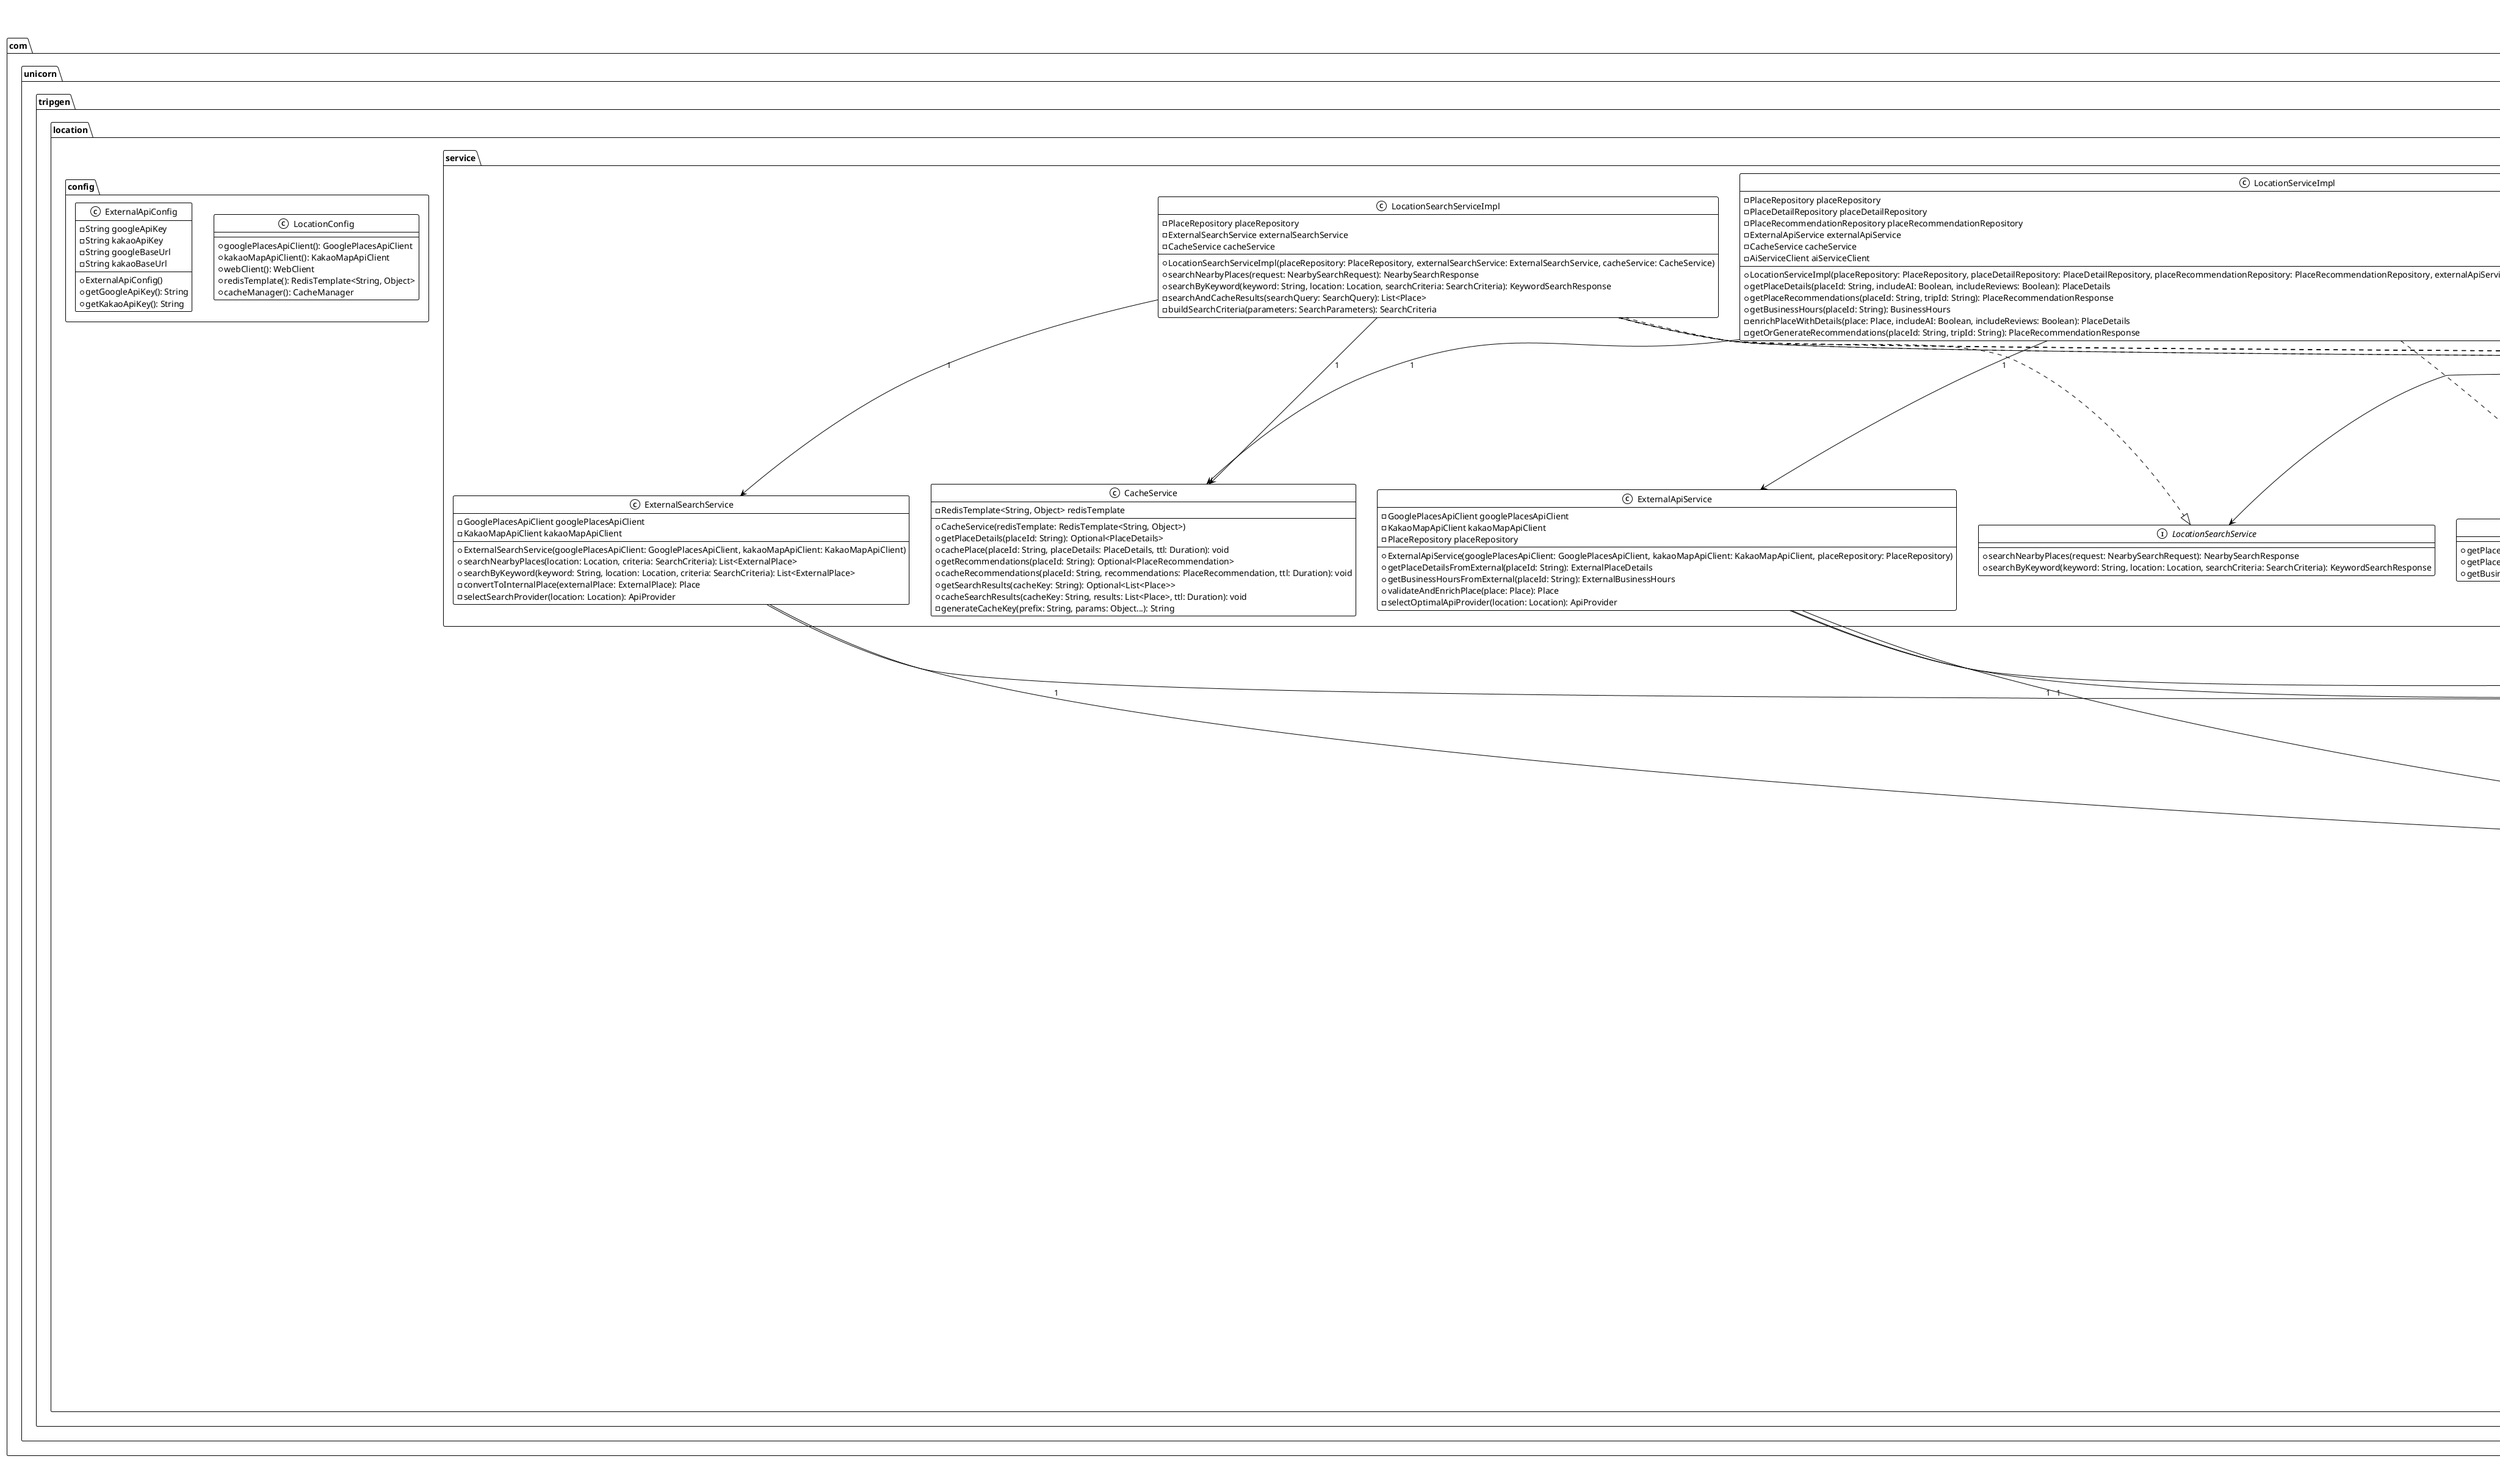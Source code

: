 @startuml
!theme mono

title Location 서비스 클래스 설계서 (Layered Architecture)

' ======================================
' Package Structure
' ======================================
package "com.unicorn.tripgen.location" {

    ' ======================================
    ' Controller Layer
    ' ======================================
    package "controller" {
        class LocationController {
            -LocationService locationService
            -LocationSearchService locationSearchService
            +LocationController(locationService: LocationService, locationSearchService: LocationSearchService)
            +searchNearbyPlaces(request: NearbySearchRequest): ResponseEntity<ApiResponse<NearbySearchResponse>>
            +searchByKeyword(keyword: String, latitude: Double, longitude: Double, radius: Integer, category: String, sort: String, page: Integer, size: Integer): ResponseEntity<ApiResponse<KeywordSearchResponse>>
            +getPlaceDetails(placeId: String, includeAI: Boolean, includeReviews: Boolean): ResponseEntity<ApiResponse<PlaceDetails>>
            +getPlaceRecommendations(placeId: String, tripId: String): ResponseEntity<ApiResponse<PlaceRecommendationResponse>>
            +getBusinessHours(placeId: String): ResponseEntity<ApiResponse<BusinessHours>>
        }
    }

    ' ======================================
    ' Service Layer
    ' ======================================
    package "service" {
        interface LocationService {
            +getPlaceDetails(placeId: String, includeAI: Boolean, includeReviews: Boolean): PlaceDetails
            +getPlaceRecommendations(placeId: String, tripId: String): PlaceRecommendationResponse
            +getBusinessHours(placeId: String): BusinessHours
        }

        interface LocationSearchService {
            +searchNearbyPlaces(request: NearbySearchRequest): NearbySearchResponse
            +searchByKeyword(keyword: String, location: Location, searchCriteria: SearchCriteria): KeywordSearchResponse
        }

        class LocationServiceImpl {
            -PlaceRepository placeRepository
            -PlaceDetailRepository placeDetailRepository
            -PlaceRecommendationRepository placeRecommendationRepository
            -ExternalApiService externalApiService
            -CacheService cacheService
            -AiServiceClient aiServiceClient
            +LocationServiceImpl(placeRepository: PlaceRepository, placeDetailRepository: PlaceDetailRepository, placeRecommendationRepository: PlaceRecommendationRepository, externalApiService: ExternalApiService, cacheService: CacheService, aiServiceClient: AiServiceClient)
            +getPlaceDetails(placeId: String, includeAI: Boolean, includeReviews: Boolean): PlaceDetails
            +getPlaceRecommendations(placeId: String, tripId: String): PlaceRecommendationResponse
            +getBusinessHours(placeId: String): BusinessHours
            -enrichPlaceWithDetails(place: Place, includeAI: Boolean, includeReviews: Boolean): PlaceDetails
            -getOrGenerateRecommendations(placeId: String, tripId: String): PlaceRecommendationResponse
        }

        class LocationSearchServiceImpl {
            -PlaceRepository placeRepository
            -ExternalSearchService externalSearchService
            -CacheService cacheService
            +LocationSearchServiceImpl(placeRepository: PlaceRepository, externalSearchService: ExternalSearchService, cacheService: CacheService)
            +searchNearbyPlaces(request: NearbySearchRequest): NearbySearchResponse  
            +searchByKeyword(keyword: String, location: Location, searchCriteria: SearchCriteria): KeywordSearchResponse
            -searchAndCacheResults(searchQuery: SearchQuery): List<Place>
            -buildSearchCriteria(parameters: SearchParameters): SearchCriteria
        }

        class ExternalApiService {
            -GooglePlacesApiClient googlePlacesApiClient
            -KakaoMapApiClient kakaoMapApiClient
            -PlaceRepository placeRepository
            +ExternalApiService(googlePlacesApiClient: GooglePlacesApiClient, kakaoMapApiClient: KakaoMapApiClient, placeRepository: PlaceRepository)
            +getPlaceDetailsFromExternal(placeId: String): ExternalPlaceDetails
            +getBusinessHoursFromExternal(placeId: String): ExternalBusinessHours
            +validateAndEnrichPlace(place: Place): Place
            -selectOptimalApiProvider(location: Location): ApiProvider
        }

        class ExternalSearchService {
            -GooglePlacesApiClient googlePlacesApiClient  
            -KakaoMapApiClient kakaoMapApiClient
            +ExternalSearchService(googlePlacesApiClient: GooglePlacesApiClient, kakaoMapApiClient: KakaoMapApiClient)
            +searchNearbyPlaces(location: Location, criteria: SearchCriteria): List<ExternalPlace>
            +searchByKeyword(keyword: String, location: Location, criteria: SearchCriteria): List<ExternalPlace>
            -convertToInternalPlace(externalPlace: ExternalPlace): Place
            -selectSearchProvider(location: Location): ApiProvider
        }

        class CacheService {
            -RedisTemplate<String, Object> redisTemplate
            +CacheService(redisTemplate: RedisTemplate<String, Object>)
            +getPlaceDetails(placeId: String): Optional<PlaceDetails>
            +cachePlace(placeId: String, placeDetails: PlaceDetails, ttl: Duration): void
            +getRecommendations(placeId: String): Optional<PlaceRecommendation>
            +cacheRecommendations(placeId: String, recommendations: PlaceRecommendation, ttl: Duration): void
            +getSearchResults(cacheKey: String): Optional<List<Place>>
            +cacheSearchResults(cacheKey: String, results: List<Place>, ttl: Duration): void
            -generateCacheKey(prefix: String, params: Object...): String
        }
    }

    ' ======================================
    ' External API Clients
    ' ======================================
    package "client" {
        interface AiServiceClient {
            +generatePlaceRecommendations(request: RecommendationRequest): CompletableFuture<PlaceRecommendation>
            +isRecommendationReady(placeId: String): boolean
            +getGeneratedRecommendation(placeId: String): PlaceRecommendation
        }

        class AiServiceClientImpl {
            -WebClient webClient
            -String aiServiceBaseUrl
            +AiServiceClientImpl(webClient: WebClient, aiServiceBaseUrl: String)
            +generatePlaceRecommendations(request: RecommendationRequest): CompletableFuture<PlaceRecommendation>
            +isRecommendationReady(placeId: String): boolean
            +getGeneratedRecommendation(placeId: String): PlaceRecommendation
            -buildRecommendationRequest(placeId: String, tripId: String): RecommendationRequest
        }

        interface GooglePlacesApiClient {
            +getPlaceDetails(placeId: String): GooglePlaceDetails
            +searchNearbyPlaces(request: GoogleNearbySearchRequest): GoogleSearchResponse
            +searchTextQuery(query: String, location: GoogleLocation): GoogleSearchResponse
            +getPlaceBusinessHours(placeId: String): GoogleBusinessHours
        }

        class GooglePlacesApiClientImpl {
            -WebClient webClient
            -String apiKey
            -String baseUrl
            +GooglePlacesApiClientImpl(webClient: WebClient, apiKey: String, baseUrl: String)
            +getPlaceDetails(placeId: String): GooglePlaceDetails
            +searchNearbyPlaces(request: GoogleNearbySearchRequest): GoogleSearchResponse
            +searchTextQuery(query: String, location: GoogleLocation): GoogleSearchResponse
            +getPlaceBusinessHours(placeId: String): GoogleBusinessHours
            -handleApiResponse(response: GoogleApiResponse): GoogleApiData
            -buildRequestHeaders(): HttpHeaders
        }

        interface KakaoMapApiClient {
            +searchPlaces(keyword: String, location: KakaoLocation): KakaoSearchResponse
            +getPlaceCategory(placeId: String): KakaoCategory
            +getDirections(origin: KakaoLocation, destination: KakaoLocation, transportMode: String): KakaoDirectionsResponse
        }

        class KakaoMapApiClientImpl {
            -WebClient webClient
            -String apiKey
            -String baseUrl
            +KakaoMapApiClientImpl(webClient: WebClient, apiKey: String, baseUrl: String)
            +searchPlaces(keyword: String, location: KakaoLocation): KakaoSearchResponse
            +getPlaceCategory(placeId: String): KakaoCategory
            +getDirections(origin: KakaoLocation, destination: KakaoLocation, transportMode: String): KakaoDirectionsResponse
            -convertCoordinates(latitude: Double, longitude: Double): KakaoLocation
        }
    }

    ' ======================================
    ' Repository Layer
    ' ======================================
    package "repository" {
        interface PlaceRepository {
            +findByPlaceId(placeId: String): Optional<Place>
            +findNearbyPlaces(location: Location, radius: Double, category: PlaceCategory): List<Place>
            +searchByKeyword(keyword: String, location: Location, searchCriteria: SearchCriteria): List<Place>
            +save(place: Place): Place
            +saveAll(places: List<Place>): List<Place>
            +existsByPlaceId(placeId: String): boolean
            +updateLastAccessTime(placeId: String): void
        }

        interface PlaceDetailRepository {
            +findByPlaceId(placeId: String): Optional<PlaceDetail>
            +save(placeDetail: PlaceDetail): PlaceDetail
            +findRecentDetails(placeId: String, since: LocalDateTime): List<PlaceDetail>
        }

        interface PlaceRecommendationRepository {
            +findByPlaceId(placeId: String): Optional<PlaceRecommendation>
            +save(recommendation: PlaceRecommendation): PlaceRecommendation
            +findExpiredRecommendations(before: LocalDateTime): List<PlaceRecommendation>
            +deleteExpiredRecommendations(before: LocalDateTime): void
        }

        class PlaceRepositoryImpl {
            -JdbcTemplate jdbcTemplate
            -NamedParameterJdbcTemplate namedParameterJdbcTemplate
            +PlaceRepositoryImpl(jdbcTemplate: JdbcTemplate, namedParameterJdbcTemplate: NamedParameterJdbcTemplate)
            +findByPlaceId(placeId: String): Optional<Place>
            +findNearbyPlaces(location: Location, radius: Double, category: PlaceCategory): List<Place>
            +searchByKeyword(keyword: String, location: Location, searchCriteria: SearchCriteria): List<Place>
            +save(place: Place): Place
            +saveAll(places: List<Place>): List<Place>
            +existsByPlaceId(placeId: String): boolean
            +updateLastAccessTime(placeId: String): void
            -mapRowToPlace(rs: ResultSet, rowNum: int): Place
            -buildSearchQuery(searchCriteria: SearchCriteria): String
        }
    }

    ' ======================================
    ' Domain Model Layer
    ' ======================================
    package "model" {
        class Place {
            -String placeId
            -String name
            -PlaceCategory category
            -String description
            -Double rating
            -Integer reviewCount
            -Integer priceLevel
            -Location location
            -LocalDateTime createdAt
            -LocalDateTime updatedAt
            -LocalDateTime lastAccessedAt
            +Place()
            +Place(placeId: String, name: String, category: PlaceCategory, location: Location)
            +getPlaceId(): String
            +getName(): String
            +getCategory(): PlaceCategory
            +getLocation(): Location
            +updateAccessTime(): void
            +enrichWithExternalData(externalData: ExternalPlaceData): void
        }

        class PlaceDetail {
            -Long id
            -String placeId
            -List<String> images
            -ContactInfo contact
            -BusinessHours businessHours
            -List<Review> reviews
            -LocalDateTime createdAt
            -LocalDateTime updatedAt
            +PlaceDetail()
            +PlaceDetail(placeId: String)
            +getPlaceId(): String
            +getImages(): List<String>
            +getContact(): ContactInfo
            +getBusinessHours(): BusinessHours
            +addReview(review: Review): void
            +updateBusinessHours(hours: BusinessHours): void
        }

        class PlaceRecommendation {
            -Long id
            -String placeId
            -String tripId
            -String recommendReason
            -AITips tips
            -boolean fromCache
            -LocalDateTime generatedAt
            -LocalDateTime expiresAt
            +PlaceRecommendation()
            +PlaceRecommendation(placeId: String, tripId: String)
            +getPlaceId(): String
            +isExpired(): boolean
            +updateExpiration(duration: Duration): void
            +isValid(): boolean
        }

        class Location {
            -Double latitude
            -Double longitude
            -String address
            -String searchKeyword
            -String parkingKeyword
            -RegionType region
            +Location()
            +Location(latitude: Double, longitude: Double)
            +getLatitude(): Double
            +getLongitude(): Double
            +calculateDistance(other: Location): Double
            +isInRadius(center: Location, radius: Double): boolean
        }

        class ContactInfo {
            -String phone
            -String website
            +ContactInfo()
            +ContactInfo(phone: String, website: String)
            +getPhone(): String
            +getWebsite(): String
            +hasContact(): boolean
        }

        class BusinessHours {
            -boolean isOpen
            -String currentStatus
            -String todayHours
            -List<DailyHours> weeklyHours
            +BusinessHours()
            +isOpenNow(): boolean
            +getTodayHours(): String
            +getStatusDisplay(): String
            +updateCurrentStatus(): void
        }

        class DailyHours {
            -String day
            -String hours
            -boolean isToday
            +DailyHours()
            +DailyHours(day: String, hours: String, isToday: boolean)
            +getDay(): String
            +getHours(): String
            +isToday(): boolean
        }

        class AITips {
            -String description
            -String specialEvents
            -String bestVisitTime
            -String estimatedDuration
            -List<String> photoSpots
            -List<String> practicalTips
            -String weatherTips
            -List<AlternativePlace> alternativePlaces
            +AITips()
            +getDescription(): String
            +getPhotoSpots(): List<String>
            +getPracticalTips(): List<String>
            +addPhotoSpot(spot: String): void
            +addPracticalTip(tip: String): void
        }

        class AlternativePlace {
            -String name
            -String reason
            -String distance
            +AlternativePlace()
            +AlternativePlace(name: String, reason: String)
            +getName(): String
            +getReason(): String
        }

        class Review {
            -String reviewId
            -String authorName
            -Integer rating
            -String text
            -Long time
            -String relativeTimeDescription
            -String language
            +Review()
            +Review(reviewId: String, authorName: String, rating: Integer)
            +getReviewId(): String
            +getRating(): Integer
            +getText(): String
            +isRecentReview(): boolean
        }

        enum PlaceCategory {
            ALL("all", "전체")
            TOURIST("tourist", "관광지")
            RESTAURANT("restaurant", "음식점")
            LAUNDRY("laundry", "세탁소")
            
            -String code
            -String displayName
            +PlaceCategory(code: String, displayName: String)
            +getCode(): String
            +getDisplayName(): String
            +fromCode(code: String): PlaceCategory
        }

        enum RegionType {
            DOMESTIC("domestic", "국내")
            INTERNATIONAL("international", "해외")
            
            -String code
            -String displayName
            +RegionType(code: String, displayName: String)
            +getCode(): String
            +getDisplayName(): String
        }

        enum ApiProvider {
            GOOGLE_PLACES("google", "Google Places API")
            KAKAO_MAP("kakao", "Kakao Map API")
            
            -String code
            -String displayName
            +ApiProvider(code: String, displayName: String)
            +getCode(): String
            +getDisplayName(): String
        }
    }

    ' ======================================
    ' DTO Layer
    ' ======================================
    package "dto" {
        package "request" {
            class NearbySearchRequest {
                -Location origin
                -String transportMode
                -Integer timeRange
                -String category
                -String sort
                -Integer page
                -Integer size
                +NearbySearchRequest()
                +getOrigin(): Location
                +getTransportMode(): String
                +getTimeRange(): Integer
                +toSearchCriteria(): SearchCriteria
                +validate(): void
            }

            class RecommendationRequest {
                -String placeId
                -String tripId
                -String userId
                -Map<String, Object> userPreferences
                +RecommendationRequest()
                +RecommendationRequest(placeId: String, tripId: String)
                +getPlaceId(): String
                +getTripId(): String
                +getUserPreferences(): Map<String, Object>
            }

            class SearchCriteria {
                -String keyword
                -Location center
                -Double radius
                -PlaceCategory category
                -String sortBy
                -Integer page
                -Integer size
                +SearchCriteria()
                +getKeyword(): String
                +getCenter(): Location
                +getRadius(): Double
                +buildCacheKey(): String
                +validate(): void
            }
        }

        package "response" {
            class NearbySearchResponse {
                -Integer totalCount
                -Integer page
                -Integer size
                -Boolean hasNext
                -List<PlaceCard> places
                +NearbySearchResponse()
                +NearbySearchResponse(places: List<PlaceCard>, page: Integer, size: Integer, totalCount: Integer)
                +getTotalCount(): Integer
                +getPlaces(): List<PlaceCard>
                +isHasNext(): Boolean
            }

            class KeywordSearchResponse {
                -String keyword
                -Integer totalCount
                -Integer page
                -Integer size
                -Boolean hasNext
                -List<PlaceCard> places
                +KeywordSearchResponse()
                +getKeyword(): String
                +getPlaces(): List<PlaceCard>
                +isHasNext(): Boolean
            }

            class PlaceDetails {
                -String placeId
                -String name
                -String category
                -String description
                -Double rating
                -Integer reviewCount
                -Integer priceLevel
                -List<String> images
                -LocationInfo location
                -BusinessHours businessHours
                -ContactInfo contact
                -AIRecommendation aiRecommendation
                -List<Review> reviews
                +PlaceDetails()
                +getPlaceId(): String
                +getName(): String
                +getAiRecommendation(): AIRecommendation
                +hasAiRecommendation(): boolean
            }

            class PlaceCard {
                -String placeId
                -String name
                -String category
                -Double rating
                -Integer reviewCount
                -String address
                -Integer distance
                -Integer travelTime
                -String imageUrl
                +PlaceCard()
                +PlaceCard(place: Place, distance: Integer, travelTime: Integer)
                +getPlaceId(): String
                +getName(): String
                +getDistance(): Integer
                +getTravelTime(): Integer
            }

            class PlaceRecommendationResponse {
                -String locationId
                -PlaceRecommendation recommendations
                -Boolean fromCache
                -LocalDateTime generatedAt
                +PlaceRecommendationResponse()
                +getLocationId(): String
                +getRecommendations(): PlaceRecommendation
                +isFromCache(): Boolean
            }

            class LocationInfo {
                -Double latitude
                -Double longitude
                -String address
                -String searchKeyword
                -String parkingKeyword
                -String region
                +LocationInfo()
                +LocationInfo(location: Location)
                +getLatitude(): Double
                +getLongitude(): Double
                +getSearchKeyword(): String
            }

            class AIRecommendation {
                -String recommendReason
                -AITips tips
                +AIRecommendation()
                +AIRecommendation(recommendation: PlaceRecommendation)
                +getRecommendReason(): String
                +getTips(): AITips
                +hasRecommendation(): boolean
            }
        }

        package "external" {
            class ExternalPlaceDetails {
                -String placeId
                -String name
                -Double rating
                -String address
                -List<String> photos
                -ExternalBusinessHours businessHours
                +ExternalPlaceDetails()
                +toPlace(): Place
                +toPlaceDetail(): PlaceDetail
            }

            class GooglePlaceDetails {
                -String place_id
                -String name
                -Double rating
                -String formatted_address
                -List<GooglePhoto> photos
                -GoogleOpeningHours opening_hours
                +GooglePlaceDetails()
                +toExternalPlaceDetails(): ExternalPlaceDetails
            }

            class KakaoSearchResponse {
                -List<KakaoPlace> documents
                -KakaoMeta meta
                +KakaoSearchResponse()
                +getDocuments(): List<KakaoPlace>
                +toExternalPlaces(): List<ExternalPlace>
            }
        }
    }

    ' ======================================
    ' Configuration
    ' ======================================
    package "config" {
        class LocationConfig {
            +googlePlacesApiClient(): GooglePlacesApiClient
            +kakaoMapApiClient(): KakaoMapApiClient
            +webClient(): WebClient
            +redisTemplate(): RedisTemplate<String, Object>
            +cacheManager(): CacheManager
        }

        class ExternalApiConfig {
            -String googleApiKey
            -String kakaoApiKey
            -String googleBaseUrl
            -String kakaoBaseUrl
            +ExternalApiConfig()
            +getGoogleApiKey(): String
            +getKakaoApiKey(): String
        }
    }
}

' ======================================
' External Dependencies
' ======================================
package "com.unicorn.tripgen.common" {
    class BaseException
    class ApiResponse
    class PageResponse
    class BaseAuditEntity
    class ValidationUtils
    class DateUtils
}

' ======================================
' Relationships - Controller Layer
' ======================================
' Controller → Service: Association (의존성 주입으로 보유)
LocationController --> LocationService : 1..*
LocationController --> LocationSearchService : 1..*

' Controller → DTO: Dependency (메서드 파라미터/반환값)
LocationController ..> NearbySearchRequest
LocationController ..> KeywordSearchResponse
LocationController ..> PlaceDetails
LocationController ..> PlaceRecommendationResponse
LocationController ..> BusinessHours
LocationController ..> ApiResponse

' ======================================
' Relationships - Service Layer
' ======================================
' Service Interface → Implementation: Realization (인터페이스 구현)
LocationServiceImpl ..|> LocationService
LocationSearchServiceImpl ..|> LocationSearchService

' Service Impl → Repository: Association (의존성 주입으로 보유)
LocationServiceImpl --> PlaceRepository : 1
LocationServiceImpl --> PlaceDetailRepository : 1
LocationServiceImpl --> PlaceRecommendationRepository : 1
LocationServiceImpl --> ExternalApiService : 1
LocationServiceImpl --> CacheService : 1
LocationServiceImpl --> AiServiceClient : 1

LocationSearchServiceImpl --> PlaceRepository : 1
LocationSearchServiceImpl --> ExternalSearchService : 1
LocationSearchServiceImpl --> CacheService : 1

' Service Impl → External Client: Association (의존성 주입으로 보유)
ExternalApiService --> GooglePlacesApiClient : 1
ExternalApiService --> KakaoMapApiClient : 1
ExternalApiService --> PlaceRepository : 1

ExternalSearchService --> GooglePlacesApiClient : 1
ExternalSearchService --> KakaoMapApiClient : 1

' Service → DTO: Dependency (메서드 파라미터/반환값)
LocationServiceImpl ..> PlaceDetails
LocationServiceImpl ..> PlaceRecommendationResponse
LocationServiceImpl ..> BusinessHours
LocationSearchServiceImpl ..> NearbySearchResponse
LocationSearchServiceImpl ..> KeywordSearchResponse
LocationSearchServiceImpl ..> NearbySearchRequest
LocationSearchServiceImpl ..> SearchCriteria

' ======================================
' Relationships - Client Layer
' ======================================
' Client Interface → Implementation: Realization (인터페이스 구현)
AiServiceClientImpl ..|> AiServiceClient
GooglePlacesApiClientImpl ..|> GooglePlacesApiClient
KakaoMapApiClientImpl ..|> KakaoMapApiClient

' Client → DTO: Dependency (메서드 파라미터/반환값)
AiServiceClientImpl ..> RecommendationRequest
AiServiceClientImpl ..> PlaceRecommendation

' ======================================
' Relationships - Repository Layer
' ======================================
' Repository Interface → Implementation: Realization (인터페이스 구현)
PlaceRepositoryImpl ..|> PlaceRepository

' Repository Impl → Entity: Dependency (메서드에서 관리)
PlaceRepositoryImpl ..> Place
PlaceRepositoryImpl ..> Location
PlaceRepositoryImpl ..> PlaceCategory
PlaceRepositoryImpl ..> SearchCriteria

' ======================================
' Relationships - Domain Model
' ======================================
' Entity → Value Object: Association (프로퍼티로 보유)
Place --> Location : 1
Place --> PlaceCategory : 1
PlaceDetail --> ContactInfo : 1
PlaceDetail --> BusinessHours : 1
PlaceDetail --> Review : *
PlaceRecommendation --> AITips : 1
BusinessHours --> DailyHours : *
AITips --> AlternativePlace : *
Location --> RegionType : 1

' ======================================
' Relationships - DTOs
' ======================================
' DTO → Value Object: Association (프로퍼티로 보유)
NearbySearchRequest --> Location : 1
PlaceDetails --> LocationInfo : 1
PlaceDetails --> BusinessHours : 1
PlaceDetails --> ContactInfo : 1
PlaceDetails --> AIRecommendation : 1
PlaceDetails --> Review : *

' DTO → DTO: Dependency (변환 메서드)
NearbySearchRequest ..> SearchCriteria
PlaceCard ..> Place
LocationInfo ..> Location
AIRecommendation ..> PlaceRecommendation

' ======================================
' Relationships - Common Dependencies
' ======================================
LocationController ..> BaseException
LocationServiceImpl ..> ValidationUtils
Place --|> BaseAuditEntity
PlaceDetail --|> BaseAuditEntity
PlaceRecommendation --|> BaseAuditEntity

@enduml